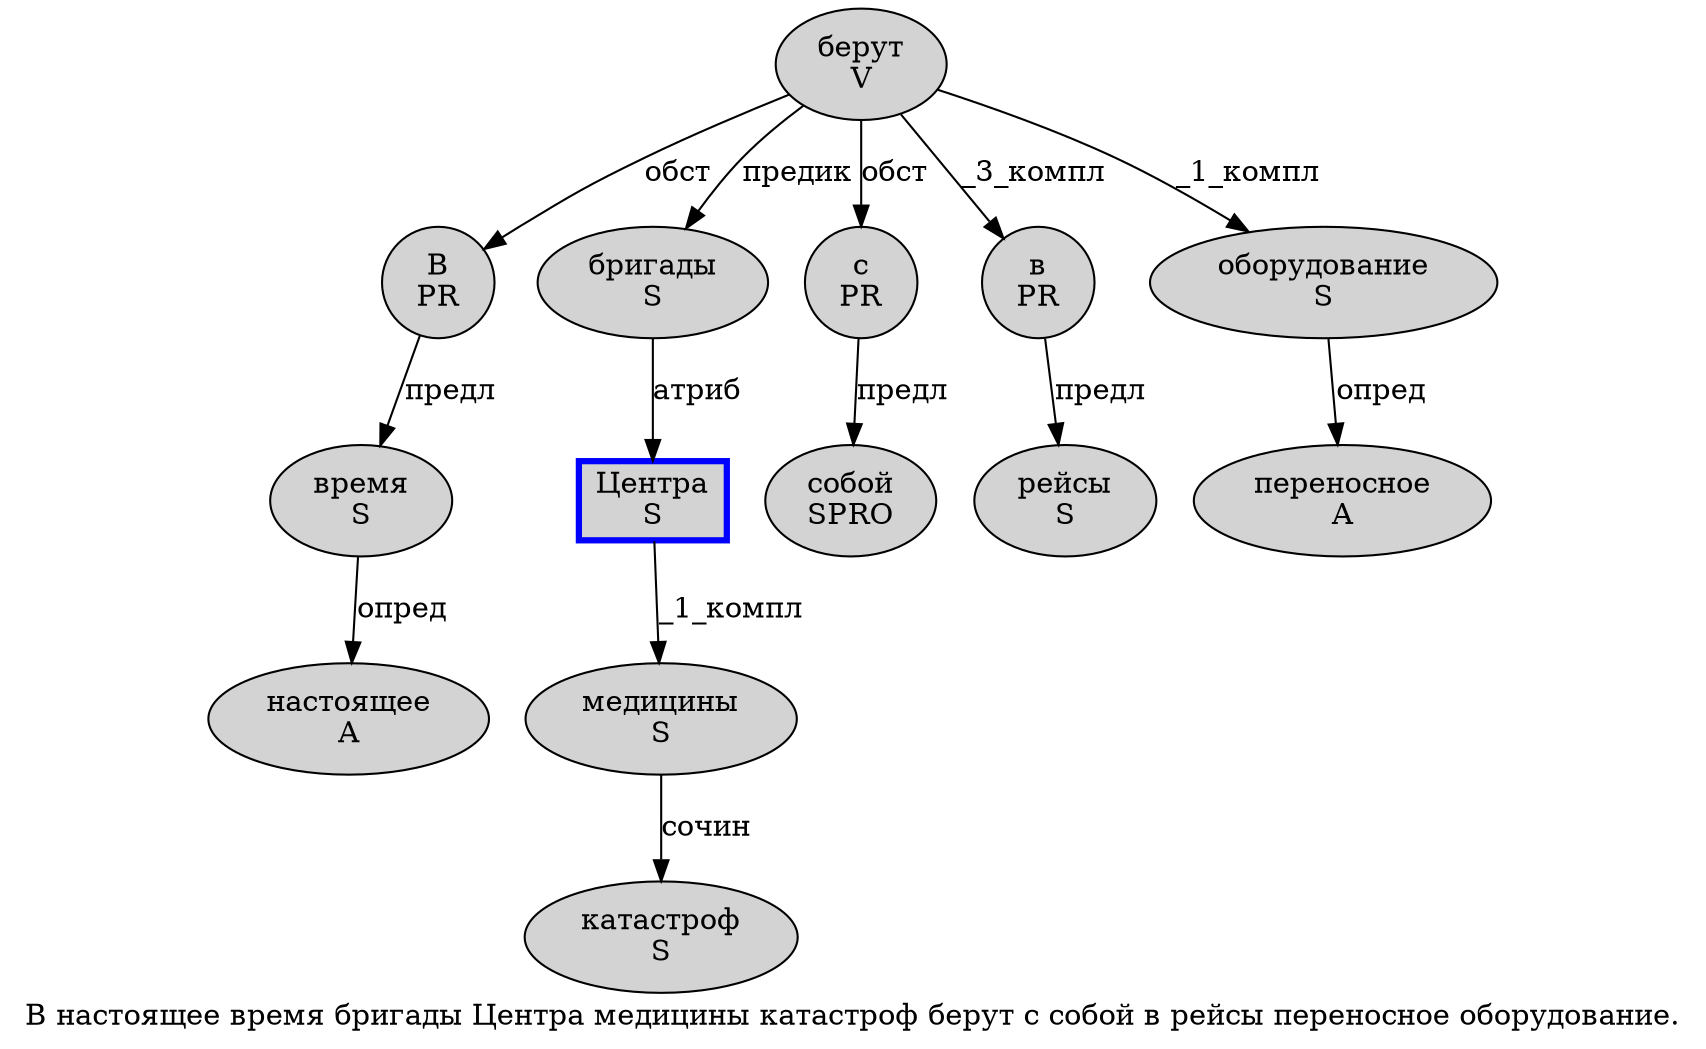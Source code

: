 digraph SENTENCE_32 {
	graph [label="В настоящее время бригады Центра медицины катастроф берут с собой в рейсы переносное оборудование."]
	node [style=filled]
		0 [label="В
PR" color="" fillcolor=lightgray penwidth=1 shape=ellipse]
		1 [label="настоящее
A" color="" fillcolor=lightgray penwidth=1 shape=ellipse]
		2 [label="время
S" color="" fillcolor=lightgray penwidth=1 shape=ellipse]
		3 [label="бригады
S" color="" fillcolor=lightgray penwidth=1 shape=ellipse]
		4 [label="Центра
S" color=blue fillcolor=lightgray penwidth=3 shape=box]
		5 [label="медицины
S" color="" fillcolor=lightgray penwidth=1 shape=ellipse]
		6 [label="катастроф
S" color="" fillcolor=lightgray penwidth=1 shape=ellipse]
		7 [label="берут
V" color="" fillcolor=lightgray penwidth=1 shape=ellipse]
		8 [label="с
PR" color="" fillcolor=lightgray penwidth=1 shape=ellipse]
		9 [label="собой
SPRO" color="" fillcolor=lightgray penwidth=1 shape=ellipse]
		10 [label="в
PR" color="" fillcolor=lightgray penwidth=1 shape=ellipse]
		11 [label="рейсы
S" color="" fillcolor=lightgray penwidth=1 shape=ellipse]
		12 [label="переносное
A" color="" fillcolor=lightgray penwidth=1 shape=ellipse]
		13 [label="оборудование
S" color="" fillcolor=lightgray penwidth=1 shape=ellipse]
			5 -> 6 [label="сочин"]
			8 -> 9 [label="предл"]
			3 -> 4 [label="атриб"]
			13 -> 12 [label="опред"]
			10 -> 11 [label="предл"]
			4 -> 5 [label="_1_компл"]
			7 -> 0 [label="обст"]
			7 -> 3 [label="предик"]
			7 -> 8 [label="обст"]
			7 -> 10 [label="_3_компл"]
			7 -> 13 [label="_1_компл"]
			2 -> 1 [label="опред"]
			0 -> 2 [label="предл"]
}